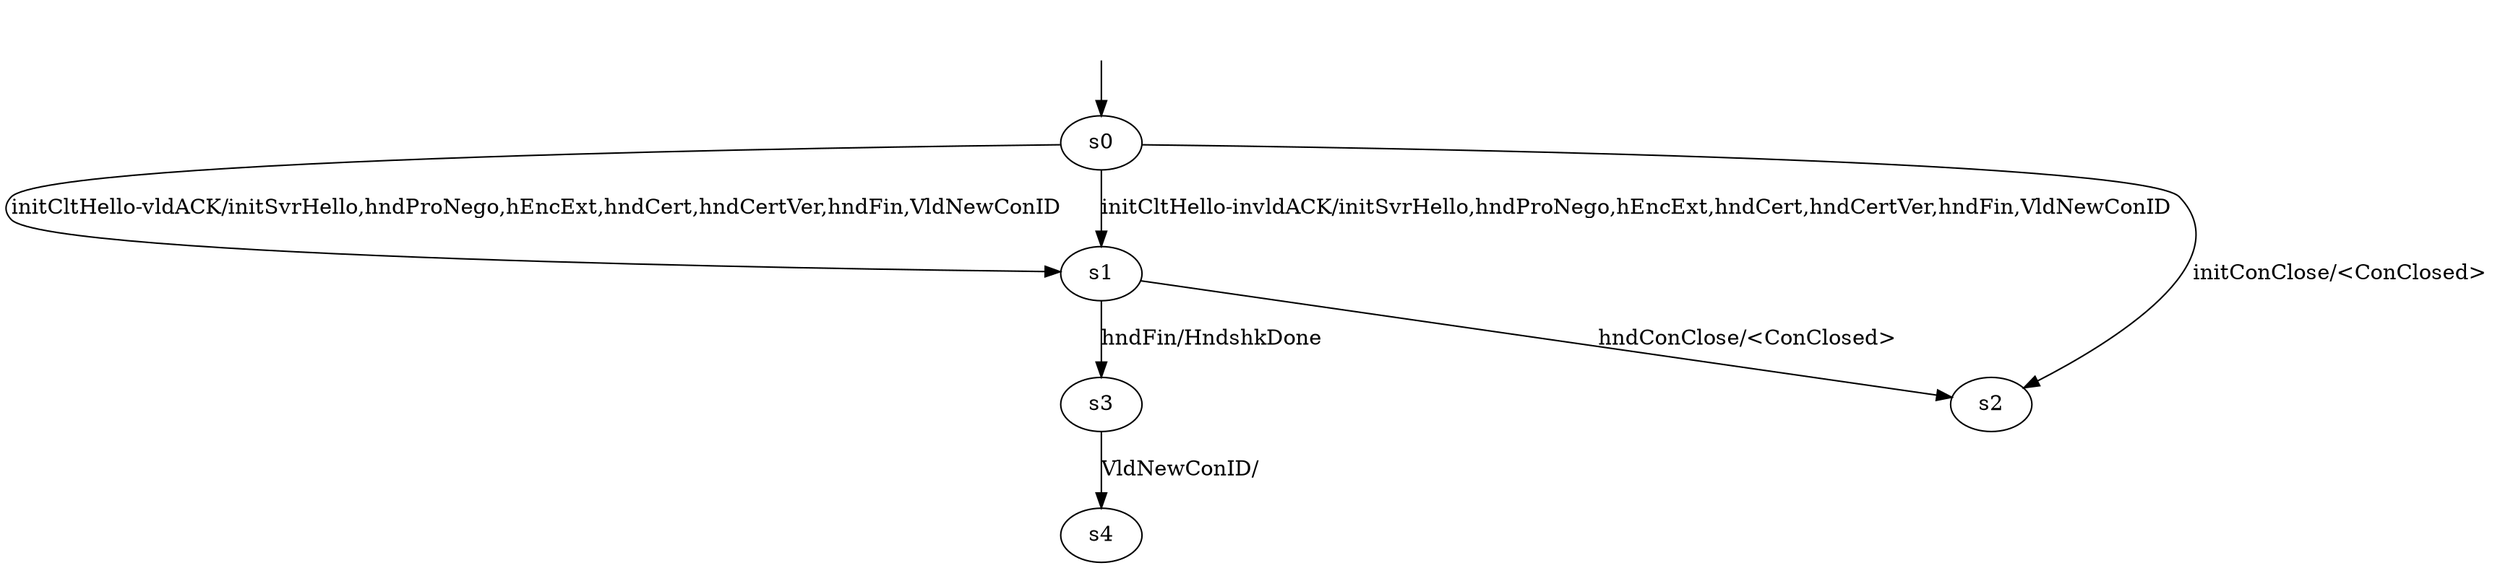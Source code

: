 digraph "quinnModels/quinn-B-0/learnedModel" {
s0 [label=s0];
s1 [label=s1];
s2 [label=s2];
s3 [label=s3];
s4 [label=s4];
s0 -> s2  [label="initConClose/<ConClosed> "];
s0 -> s1  [label="initCltHello-vldACK/initSvrHello,hndProNego,hEncExt,hndCert,hndCertVer,hndFin,VldNewConID "];
s0 -> s1  [label="initCltHello-invldACK/initSvrHello,hndProNego,hEncExt,hndCert,hndCertVer,hndFin,VldNewConID "];
s1 -> s3  [label="hndFin/HndshkDone "];
s1 -> s2  [label="hndConClose/<ConClosed> "];
s3 -> s4  [label="VldNewConID/ "];
__start0 [label="", shape=none];
__start0 -> s0  [label=""];
}
